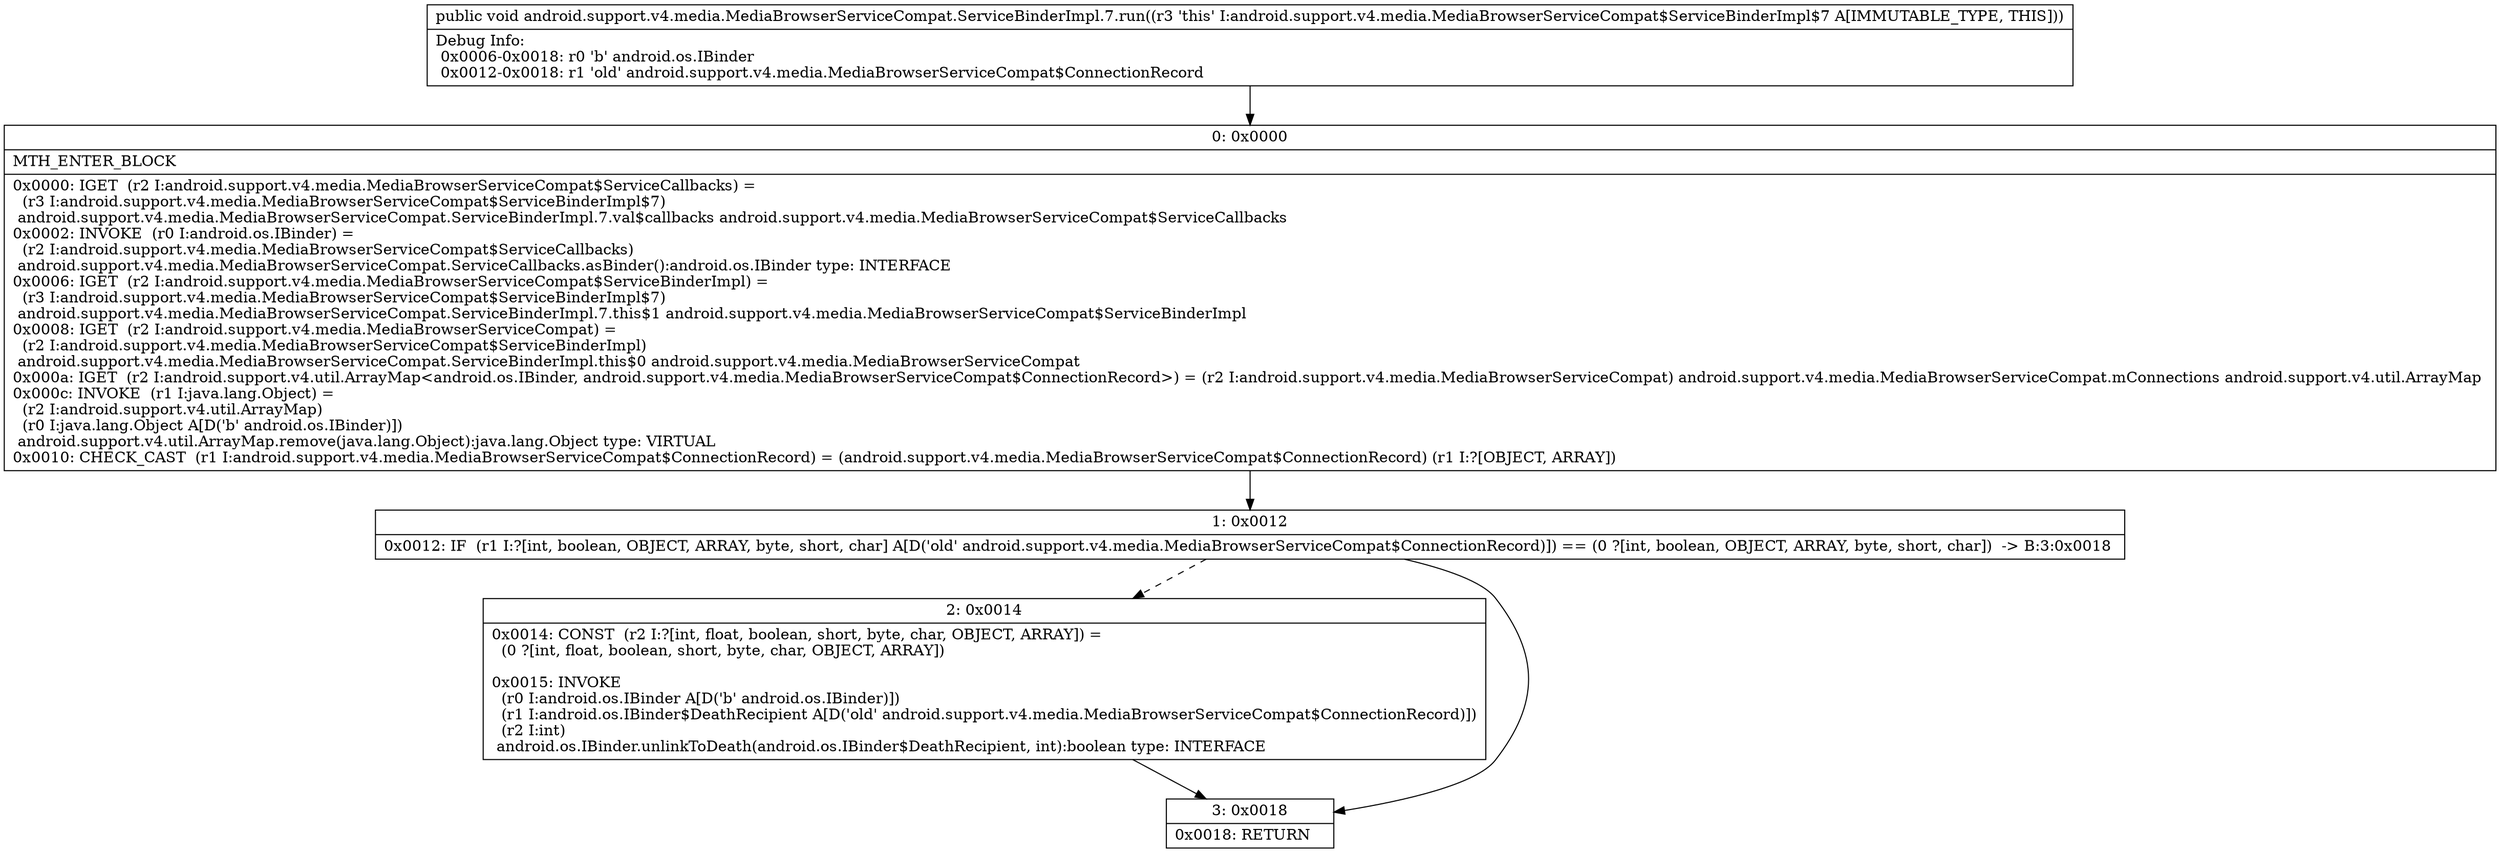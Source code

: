 digraph "CFG forandroid.support.v4.media.MediaBrowserServiceCompat.ServiceBinderImpl.7.run()V" {
Node_0 [shape=record,label="{0\:\ 0x0000|MTH_ENTER_BLOCK\l|0x0000: IGET  (r2 I:android.support.v4.media.MediaBrowserServiceCompat$ServiceCallbacks) = \l  (r3 I:android.support.v4.media.MediaBrowserServiceCompat$ServiceBinderImpl$7)\l android.support.v4.media.MediaBrowserServiceCompat.ServiceBinderImpl.7.val$callbacks android.support.v4.media.MediaBrowserServiceCompat$ServiceCallbacks \l0x0002: INVOKE  (r0 I:android.os.IBinder) = \l  (r2 I:android.support.v4.media.MediaBrowserServiceCompat$ServiceCallbacks)\l android.support.v4.media.MediaBrowserServiceCompat.ServiceCallbacks.asBinder():android.os.IBinder type: INTERFACE \l0x0006: IGET  (r2 I:android.support.v4.media.MediaBrowserServiceCompat$ServiceBinderImpl) = \l  (r3 I:android.support.v4.media.MediaBrowserServiceCompat$ServiceBinderImpl$7)\l android.support.v4.media.MediaBrowserServiceCompat.ServiceBinderImpl.7.this$1 android.support.v4.media.MediaBrowserServiceCompat$ServiceBinderImpl \l0x0008: IGET  (r2 I:android.support.v4.media.MediaBrowserServiceCompat) = \l  (r2 I:android.support.v4.media.MediaBrowserServiceCompat$ServiceBinderImpl)\l android.support.v4.media.MediaBrowserServiceCompat.ServiceBinderImpl.this$0 android.support.v4.media.MediaBrowserServiceCompat \l0x000a: IGET  (r2 I:android.support.v4.util.ArrayMap\<android.os.IBinder, android.support.v4.media.MediaBrowserServiceCompat$ConnectionRecord\>) = (r2 I:android.support.v4.media.MediaBrowserServiceCompat) android.support.v4.media.MediaBrowserServiceCompat.mConnections android.support.v4.util.ArrayMap \l0x000c: INVOKE  (r1 I:java.lang.Object) = \l  (r2 I:android.support.v4.util.ArrayMap)\l  (r0 I:java.lang.Object A[D('b' android.os.IBinder)])\l android.support.v4.util.ArrayMap.remove(java.lang.Object):java.lang.Object type: VIRTUAL \l0x0010: CHECK_CAST  (r1 I:android.support.v4.media.MediaBrowserServiceCompat$ConnectionRecord) = (android.support.v4.media.MediaBrowserServiceCompat$ConnectionRecord) (r1 I:?[OBJECT, ARRAY]) \l}"];
Node_1 [shape=record,label="{1\:\ 0x0012|0x0012: IF  (r1 I:?[int, boolean, OBJECT, ARRAY, byte, short, char] A[D('old' android.support.v4.media.MediaBrowserServiceCompat$ConnectionRecord)]) == (0 ?[int, boolean, OBJECT, ARRAY, byte, short, char])  \-\> B:3:0x0018 \l}"];
Node_2 [shape=record,label="{2\:\ 0x0014|0x0014: CONST  (r2 I:?[int, float, boolean, short, byte, char, OBJECT, ARRAY]) = \l  (0 ?[int, float, boolean, short, byte, char, OBJECT, ARRAY])\l \l0x0015: INVOKE  \l  (r0 I:android.os.IBinder A[D('b' android.os.IBinder)])\l  (r1 I:android.os.IBinder$DeathRecipient A[D('old' android.support.v4.media.MediaBrowserServiceCompat$ConnectionRecord)])\l  (r2 I:int)\l android.os.IBinder.unlinkToDeath(android.os.IBinder$DeathRecipient, int):boolean type: INTERFACE \l}"];
Node_3 [shape=record,label="{3\:\ 0x0018|0x0018: RETURN   \l}"];
MethodNode[shape=record,label="{public void android.support.v4.media.MediaBrowserServiceCompat.ServiceBinderImpl.7.run((r3 'this' I:android.support.v4.media.MediaBrowserServiceCompat$ServiceBinderImpl$7 A[IMMUTABLE_TYPE, THIS]))  | Debug Info:\l  0x0006\-0x0018: r0 'b' android.os.IBinder\l  0x0012\-0x0018: r1 'old' android.support.v4.media.MediaBrowserServiceCompat$ConnectionRecord\l}"];
MethodNode -> Node_0;
Node_0 -> Node_1;
Node_1 -> Node_2[style=dashed];
Node_1 -> Node_3;
Node_2 -> Node_3;
}


